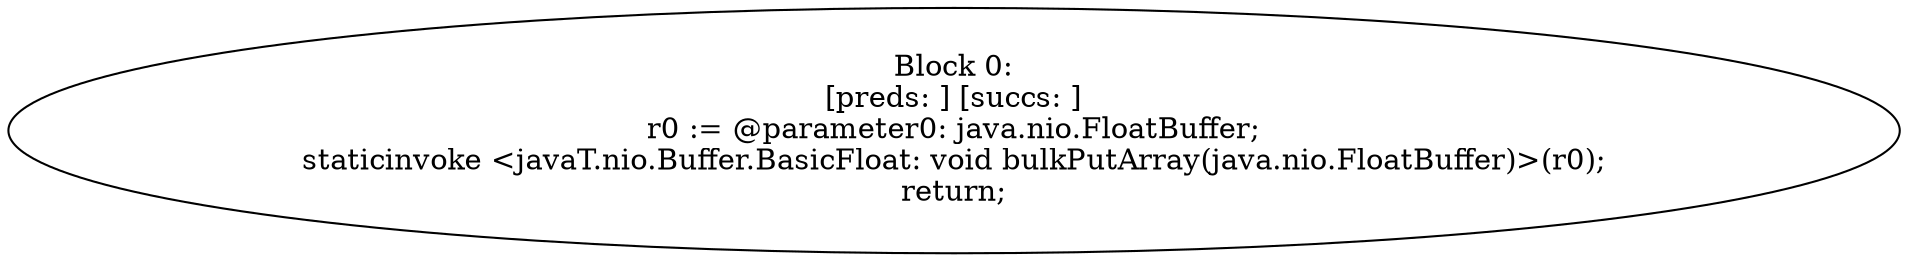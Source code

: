 digraph "unitGraph" {
    "Block 0:
[preds: ] [succs: ]
r0 := @parameter0: java.nio.FloatBuffer;
staticinvoke <javaT.nio.Buffer.BasicFloat: void bulkPutArray(java.nio.FloatBuffer)>(r0);
return;
"
}
